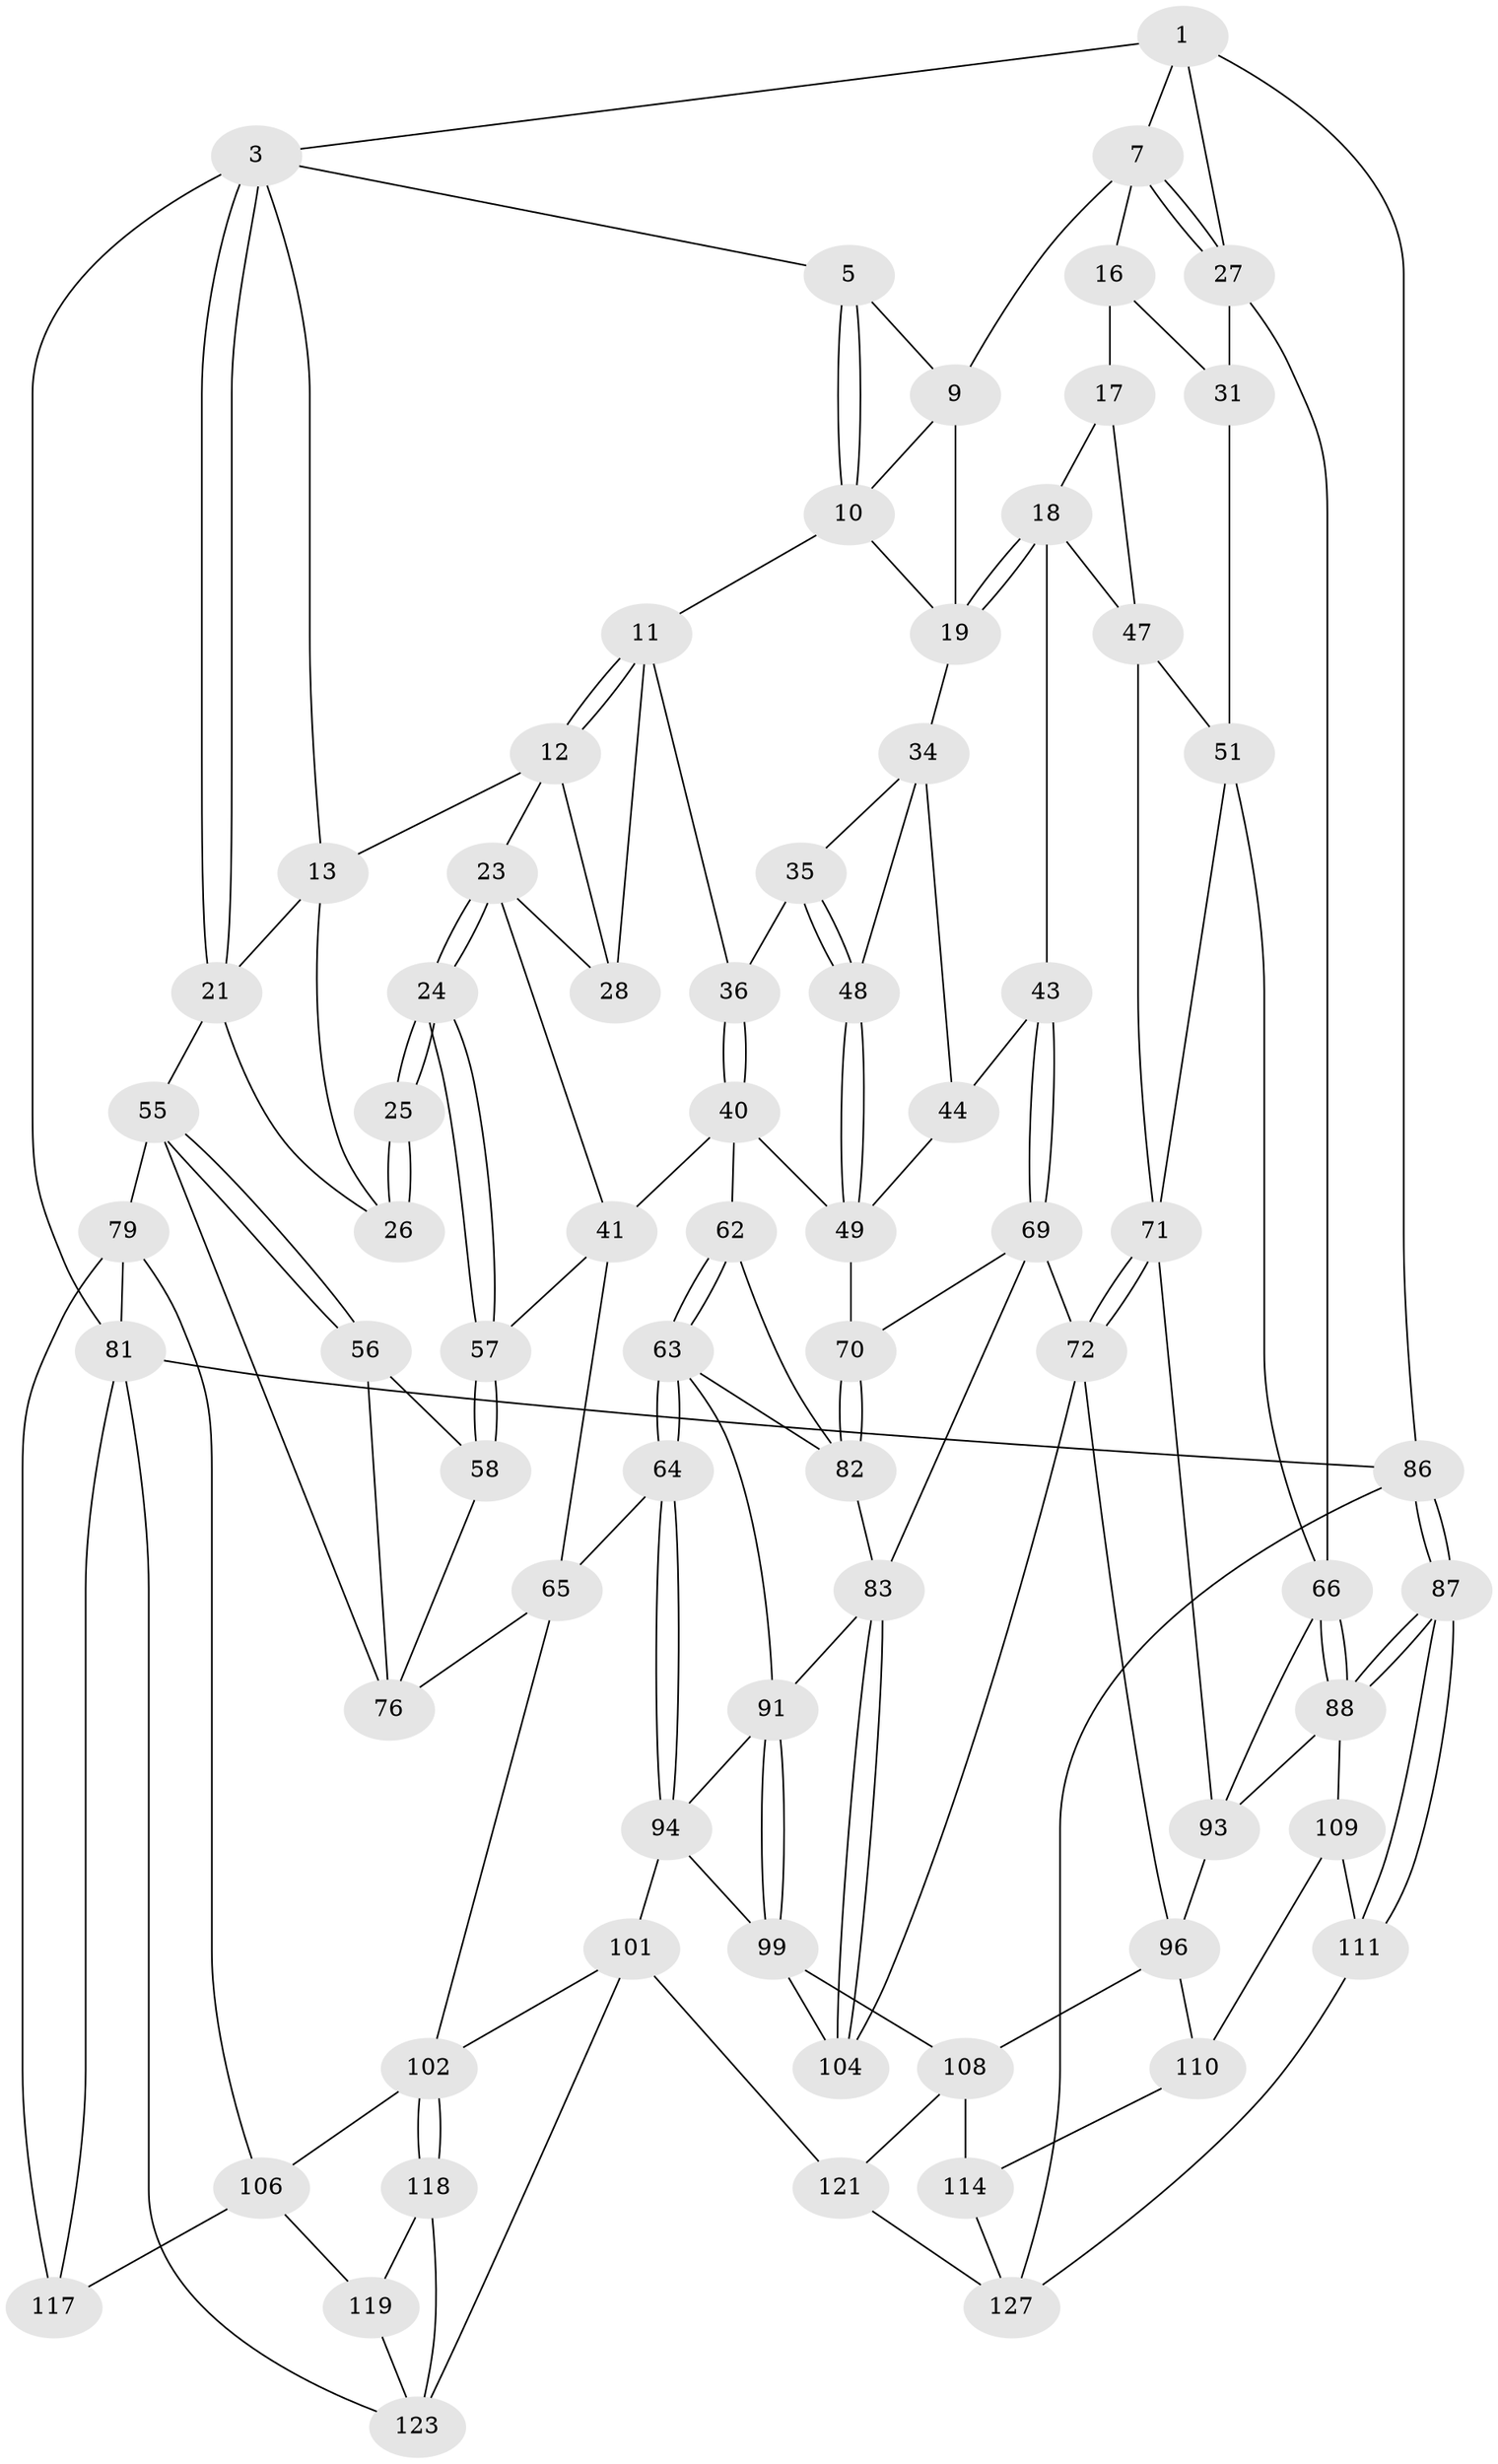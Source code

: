 // original degree distribution, {3: 0.0234375, 5: 0.5078125, 6: 0.234375, 4: 0.234375}
// Generated by graph-tools (version 1.1) at 2025/11/02/27/25 16:11:52]
// undirected, 73 vertices, 159 edges
graph export_dot {
graph [start="1"]
  node [color=gray90,style=filled];
  1 [pos="+0.8710897057561646+0",super="+2"];
  3 [pos="+0+0",super="+4"];
  5 [pos="+0.6509154159661072+0",super="+6"];
  7 [pos="+0.8313613980510977+0.11351368455245572",super="+8"];
  9 [pos="+0.780719577242704+0.09268564622470976",super="+14"];
  10 [pos="+0.6054079058327703+0",super="+15"];
  11 [pos="+0.5150430093216598+0.08614339227018478",super="+29"];
  12 [pos="+0.2840219588957373+0",super="+22"];
  13 [pos="+0.2737888722955758+0",super="+20"];
  16 [pos="+0.8353789098094814+0.16963130539531573",super="+32"];
  17 [pos="+0.7463588096203954+0.20550747968056604",super="+46"];
  18 [pos="+0.7354293272896844+0.2075694188070647",super="+42"];
  19 [pos="+0.7302240101614346+0.20468957208030986",super="+33"];
  21 [pos="+0+0.01343402229556794",super="+37"];
  23 [pos="+0.2648953260114512+0.2773041494063397",super="+39"];
  24 [pos="+0.23114938971603777+0.28031024343114647"];
  25 [pos="+0.219495535541241+0.27593856677429807",super="+53"];
  26 [pos="+0.181815633138753+0.13440562943005369",super="+38"];
  27 [pos="+1+0",super="+30"];
  28 [pos="+0.42032500716319643+0.16862192044072685"];
  31 [pos="+1+0.20485237700479067"];
  34 [pos="+0.6652579594617711+0.19733934355934196",super="+45"];
  35 [pos="+0.5486792270408152+0.24506024965360945"];
  36 [pos="+0.5204074103323918+0.22098644009739102"];
  40 [pos="+0.37356733845567863+0.34503694280160296",super="+50"];
  41 [pos="+0.369227273235951+0.34301112552992397",super="+60"];
  43 [pos="+0.7497026323681251+0.3749900906578376"];
  44 [pos="+0.6662610173314932+0.34430300697552163"];
  47 [pos="+0.7735801505054195+0.38196857515784266",super="+52"];
  48 [pos="+0.5494096100788587+0.2504202732765933"];
  49 [pos="+0.5135077681619928+0.4044162019698074",super="+54"];
  51 [pos="+0.892101911529784+0.3917819191586635",super="+68"];
  55 [pos="+0+0.4533997450215897",super="+78"];
  56 [pos="+0.1606804289257985+0.29928858543249076",super="+59"];
  57 [pos="+0.2281276622128794+0.3618985934068126",super="+61"];
  58 [pos="+0.17940642394657216+0.45539213385254484",super="+74"];
  62 [pos="+0.45448706815839285+0.48631178755093124"];
  63 [pos="+0.4047288673438462+0.5448828880200322",super="+90"];
  64 [pos="+0.3680159541072952+0.5682227348266926"];
  65 [pos="+0.34142972699839763+0.574390423718583",super="+75"];
  66 [pos="+1+0.47913680129123004",super="+67"];
  69 [pos="+0.6527127354546594+0.48080801532286793",super="+73"];
  70 [pos="+0.6367959627894627+0.47886188420086734"];
  71 [pos="+0.8184073546743378+0.5677004119228531",super="+77"];
  72 [pos="+0.7838177907194555+0.5911428832597933",super="+97"];
  76 [pos="+0.2829736006348043+0.5883068386143662",super="+89"];
  79 [pos="+0+0.5806479844268552",super="+80"];
  81 [pos="+0+1",super="+126"];
  82 [pos="+0.5641207458010731+0.5614516777805306",super="+85"];
  83 [pos="+0.5973350289763565+0.6261996344913213",super="+84"];
  86 [pos="+1+1"];
  87 [pos="+1+0.9881813394543121"];
  88 [pos="+1+0.74824572421375",super="+98"];
  91 [pos="+0.5457368150977363+0.6471906646511947",super="+92"];
  93 [pos="+0.8919425049902495+0.5854300663487751",super="+95"];
  94 [pos="+0.45503856668295073+0.6934570515644893",super="+100"];
  96 [pos="+0.8489023721004086+0.7399816247025527",super="+107"];
  99 [pos="+0.49609298465236906+0.8181837636855767",super="+105"];
  101 [pos="+0.4539885571376069+0.8224802914091068",super="+122"];
  102 [pos="+0.4482735655414135+0.8232381053109132",super="+103"];
  104 [pos="+0.6659656731479628+0.7749503531860327"];
  106 [pos="+0.23017166454524357+0.7900492638620547",super="+116"];
  108 [pos="+0.6818727730087868+0.8716586479221329",super="+115"];
  109 [pos="+0.963550803662387+0.7849302312352888",super="+112"];
  110 [pos="+0.8886695028697549+0.8265849559292007",super="+113"];
  111 [pos="+1+0.9365737755573466"];
  114 [pos="+0.7836391221134373+0.95634139195022"];
  117 [pos="+0.18365052640965163+0.8497687689547642"];
  118 [pos="+0.41662711782105216+0.8802643789422437",super="+124"];
  119 [pos="+0.3405541011029695+0.9415695711658564",super="+120"];
  121 [pos="+0.7066162343000495+1"];
  123 [pos="+0.41256668438067107+1",super="+125"];
  127 [pos="+0.9550396081618752+0.9721039360679394",super="+128"];
  1 -- 7;
  1 -- 3;
  1 -- 27;
  1 -- 86;
  3 -- 21;
  3 -- 21;
  3 -- 81;
  3 -- 5;
  3 -- 13;
  5 -- 10;
  5 -- 10;
  5 -- 9;
  7 -- 27;
  7 -- 27;
  7 -- 16;
  7 -- 9;
  9 -- 10;
  9 -- 19;
  10 -- 11;
  10 -- 19;
  11 -- 12;
  11 -- 12;
  11 -- 28;
  11 -- 36;
  12 -- 13;
  12 -- 28;
  12 -- 23;
  13 -- 26;
  13 -- 21;
  16 -- 17 [weight=2];
  16 -- 31;
  17 -- 18;
  17 -- 47;
  18 -- 19;
  18 -- 19;
  18 -- 43;
  18 -- 47;
  19 -- 34;
  21 -- 26;
  21 -- 55;
  23 -- 24;
  23 -- 24;
  23 -- 41;
  23 -- 28;
  24 -- 25;
  24 -- 25;
  24 -- 57;
  24 -- 57;
  25 -- 26 [weight=2];
  25 -- 26;
  27 -- 66;
  27 -- 31;
  31 -- 51;
  34 -- 35;
  34 -- 48;
  34 -- 44;
  35 -- 36;
  35 -- 48;
  35 -- 48;
  36 -- 40;
  36 -- 40;
  40 -- 41;
  40 -- 49;
  40 -- 62;
  41 -- 65;
  41 -- 57;
  43 -- 44;
  43 -- 69;
  43 -- 69;
  44 -- 49;
  47 -- 51;
  47 -- 71;
  48 -- 49;
  48 -- 49;
  49 -- 70;
  51 -- 71;
  51 -- 66;
  55 -- 56;
  55 -- 56;
  55 -- 76;
  55 -- 79;
  56 -- 58;
  56 -- 76;
  57 -- 58 [weight=2];
  57 -- 58;
  58 -- 76;
  62 -- 63;
  62 -- 63;
  62 -- 82;
  63 -- 64;
  63 -- 64;
  63 -- 82;
  63 -- 91;
  64 -- 65;
  64 -- 94;
  64 -- 94;
  65 -- 76;
  65 -- 102;
  66 -- 88;
  66 -- 88;
  66 -- 93;
  69 -- 70;
  69 -- 72;
  69 -- 83;
  70 -- 82;
  70 -- 82;
  71 -- 72;
  71 -- 72;
  71 -- 93;
  72 -- 96;
  72 -- 104;
  79 -- 106;
  79 -- 81;
  79 -- 117;
  81 -- 86;
  81 -- 123;
  81 -- 117;
  82 -- 83;
  83 -- 104;
  83 -- 104;
  83 -- 91;
  86 -- 87;
  86 -- 87;
  86 -- 127;
  87 -- 88;
  87 -- 88;
  87 -- 111;
  87 -- 111;
  88 -- 109;
  88 -- 93;
  91 -- 99;
  91 -- 99;
  91 -- 94;
  93 -- 96;
  94 -- 99;
  94 -- 101;
  96 -- 108;
  96 -- 110;
  99 -- 104;
  99 -- 108;
  101 -- 102;
  101 -- 121;
  101 -- 123;
  102 -- 118;
  102 -- 118;
  102 -- 106;
  106 -- 117;
  106 -- 119;
  108 -- 121;
  108 -- 114;
  109 -- 110 [weight=2];
  109 -- 111;
  110 -- 114;
  111 -- 127;
  114 -- 127;
  118 -- 119 [weight=2];
  118 -- 123;
  119 -- 123;
  121 -- 127;
}
